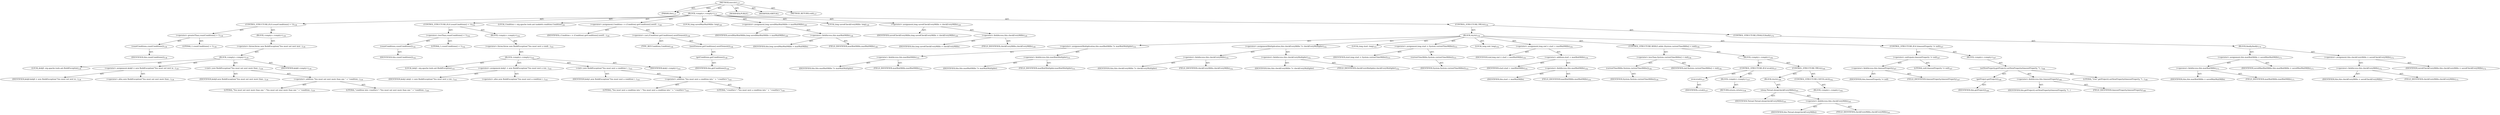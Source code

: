 digraph "execute" {  
"111669149701" [label = <(METHOD,execute)<SUB>137</SUB>> ]
"115964116992" [label = <(PARAM,this)<SUB>137</SUB>> ]
"25769803781" [label = <(BLOCK,&lt;empty&gt;,&lt;empty&gt;)<SUB>137</SUB>> ]
"47244640256" [label = <(CONTROL_STRUCTURE,IF,if (countConditions() &gt; 1))<SUB>138</SUB>> ]
"30064771084" [label = <(&lt;operator&gt;.greaterThan,countConditions() &gt; 1)<SUB>138</SUB>> ]
"30064771085" [label = <(countConditions,countConditions())<SUB>138</SUB>> ]
"68719476736" [label = <(IDENTIFIER,this,countConditions())<SUB>138</SUB>> ]
"90194313216" [label = <(LITERAL,1,countConditions() &gt; 1)<SUB>138</SUB>> ]
"25769803782" [label = <(BLOCK,&lt;empty&gt;,&lt;empty&gt;)<SUB>138</SUB>> ]
"30064771086" [label = <(&lt;operator&gt;.throw,throw new BuildException(&quot;You must not nest mor...)<SUB>139</SUB>> ]
"25769803783" [label = <(BLOCK,&lt;empty&gt;,&lt;empty&gt;)<SUB>139</SUB>> ]
"94489280512" [label = <(LOCAL,$obj0: org.apache.tools.ant.BuildException)<SUB>139</SUB>> ]
"30064771087" [label = <(&lt;operator&gt;.assignment,$obj0 = new BuildException(&quot;You must not nest m...)<SUB>139</SUB>> ]
"68719476751" [label = <(IDENTIFIER,$obj0,$obj0 = new BuildException(&quot;You must not nest m...)<SUB>139</SUB>> ]
"30064771088" [label = <(&lt;operator&gt;.alloc,new BuildException(&quot;You must not nest more than...)<SUB>139</SUB>> ]
"30064771089" [label = <(&lt;init&gt;,new BuildException(&quot;You must not nest more than...)<SUB>139</SUB>> ]
"68719476752" [label = <(IDENTIFIER,$obj0,new BuildException(&quot;You must not nest more than...)<SUB>139</SUB>> ]
"30064771090" [label = <(&lt;operator&gt;.addition,&quot;You must not nest more than one &quot; + &quot;condition...)<SUB>139</SUB>> ]
"90194313217" [label = <(LITERAL,&quot;You must not nest more than one &quot;,&quot;You must not nest more than one &quot; + &quot;condition...)<SUB>139</SUB>> ]
"90194313218" [label = <(LITERAL,&quot;condition into &lt;waitfor&gt;&quot;,&quot;You must not nest more than one &quot; + &quot;condition...)<SUB>140</SUB>> ]
"68719476753" [label = <(IDENTIFIER,$obj0,&lt;empty&gt;)<SUB>139</SUB>> ]
"47244640257" [label = <(CONTROL_STRUCTURE,IF,if (countConditions() &lt; 1))<SUB>142</SUB>> ]
"30064771091" [label = <(&lt;operator&gt;.lessThan,countConditions() &lt; 1)<SUB>142</SUB>> ]
"30064771092" [label = <(countConditions,countConditions())<SUB>142</SUB>> ]
"68719476737" [label = <(IDENTIFIER,this,countConditions())<SUB>142</SUB>> ]
"90194313219" [label = <(LITERAL,1,countConditions() &lt; 1)<SUB>142</SUB>> ]
"25769803784" [label = <(BLOCK,&lt;empty&gt;,&lt;empty&gt;)<SUB>142</SUB>> ]
"30064771093" [label = <(&lt;operator&gt;.throw,throw new BuildException(&quot;You must nest a condi...)<SUB>143</SUB>> ]
"25769803785" [label = <(BLOCK,&lt;empty&gt;,&lt;empty&gt;)<SUB>143</SUB>> ]
"94489280513" [label = <(LOCAL,$obj1: org.apache.tools.ant.BuildException)<SUB>143</SUB>> ]
"30064771094" [label = <(&lt;operator&gt;.assignment,$obj1 = new BuildException(&quot;You must nest a con...)<SUB>143</SUB>> ]
"68719476754" [label = <(IDENTIFIER,$obj1,$obj1 = new BuildException(&quot;You must nest a con...)<SUB>143</SUB>> ]
"30064771095" [label = <(&lt;operator&gt;.alloc,new BuildException(&quot;You must nest a condition i...)<SUB>143</SUB>> ]
"30064771096" [label = <(&lt;init&gt;,new BuildException(&quot;You must nest a condition i...)<SUB>143</SUB>> ]
"68719476755" [label = <(IDENTIFIER,$obj1,new BuildException(&quot;You must nest a condition i...)<SUB>143</SUB>> ]
"30064771097" [label = <(&lt;operator&gt;.addition,&quot;You must nest a condition into &quot; + &quot;&lt;waitfor&gt;&quot;)<SUB>143</SUB>> ]
"90194313220" [label = <(LITERAL,&quot;You must nest a condition into &quot;,&quot;You must nest a condition into &quot; + &quot;&lt;waitfor&gt;&quot;)<SUB>143</SUB>> ]
"90194313221" [label = <(LITERAL,&quot;&lt;waitfor&gt;&quot;,&quot;You must nest a condition into &quot; + &quot;&lt;waitfor&gt;&quot;)<SUB>144</SUB>> ]
"68719476756" [label = <(IDENTIFIER,$obj1,&lt;empty&gt;)<SUB>143</SUB>> ]
"94489280514" [label = <(LOCAL,Condition c: org.apache.tools.ant.taskdefs.condition.Condition)<SUB>146</SUB>> ]
"30064771098" [label = <(&lt;operator&gt;.assignment,Condition c = (Condition) getConditions().nextE...)<SUB>146</SUB>> ]
"68719476757" [label = <(IDENTIFIER,c,Condition c = (Condition) getConditions().nextE...)<SUB>146</SUB>> ]
"30064771099" [label = <(&lt;operator&gt;.cast,(Condition) getConditions().nextElement())<SUB>146</SUB>> ]
"180388626432" [label = <(TYPE_REF,Condition,Condition)<SUB>146</SUB>> ]
"30064771100" [label = <(nextElement,getConditions().nextElement())<SUB>146</SUB>> ]
"30064771101" [label = <(getConditions,getConditions())<SUB>146</SUB>> ]
"68719476738" [label = <(IDENTIFIER,this,getConditions())<SUB>146</SUB>> ]
"94489280515" [label = <(LOCAL,long savedMaxWaitMillis: long)<SUB>148</SUB>> ]
"30064771102" [label = <(&lt;operator&gt;.assignment,long savedMaxWaitMillis = maxWaitMillis)<SUB>148</SUB>> ]
"68719476758" [label = <(IDENTIFIER,savedMaxWaitMillis,long savedMaxWaitMillis = maxWaitMillis)<SUB>148</SUB>> ]
"30064771103" [label = <(&lt;operator&gt;.fieldAccess,this.maxWaitMillis)<SUB>148</SUB>> ]
"68719476759" [label = <(IDENTIFIER,this,long savedMaxWaitMillis = maxWaitMillis)> ]
"55834574853" [label = <(FIELD_IDENTIFIER,maxWaitMillis,maxWaitMillis)<SUB>148</SUB>> ]
"94489280516" [label = <(LOCAL,long savedCheckEveryMillis: long)<SUB>149</SUB>> ]
"30064771104" [label = <(&lt;operator&gt;.assignment,long savedCheckEveryMillis = checkEveryMillis)<SUB>149</SUB>> ]
"68719476760" [label = <(IDENTIFIER,savedCheckEveryMillis,long savedCheckEveryMillis = checkEveryMillis)<SUB>149</SUB>> ]
"30064771105" [label = <(&lt;operator&gt;.fieldAccess,this.checkEveryMillis)<SUB>149</SUB>> ]
"68719476761" [label = <(IDENTIFIER,this,long savedCheckEveryMillis = checkEveryMillis)> ]
"55834574854" [label = <(FIELD_IDENTIFIER,checkEveryMillis,checkEveryMillis)<SUB>149</SUB>> ]
"47244640258" [label = <(CONTROL_STRUCTURE,TRY,try)<SUB>150</SUB>> ]
"25769803786" [label = <(BLOCK,try,try)<SUB>150</SUB>> ]
"30064771106" [label = <(&lt;operator&gt;.assignmentMultiplication,this.maxWaitMillis *= maxWaitMultiplier)<SUB>151</SUB>> ]
"30064771107" [label = <(&lt;operator&gt;.fieldAccess,this.maxWaitMillis)<SUB>151</SUB>> ]
"68719476762" [label = <(IDENTIFIER,this,this.maxWaitMillis *= maxWaitMultiplier)> ]
"55834574855" [label = <(FIELD_IDENTIFIER,maxWaitMillis,maxWaitMillis)<SUB>151</SUB>> ]
"30064771108" [label = <(&lt;operator&gt;.fieldAccess,this.maxWaitMultiplier)<SUB>151</SUB>> ]
"68719476763" [label = <(IDENTIFIER,this,this.maxWaitMillis *= maxWaitMultiplier)> ]
"55834574856" [label = <(FIELD_IDENTIFIER,maxWaitMultiplier,maxWaitMultiplier)<SUB>151</SUB>> ]
"30064771109" [label = <(&lt;operator&gt;.assignmentMultiplication,this.checkEveryMillis *= checkEveryMultiplier)<SUB>152</SUB>> ]
"30064771110" [label = <(&lt;operator&gt;.fieldAccess,this.checkEveryMillis)<SUB>152</SUB>> ]
"68719476764" [label = <(IDENTIFIER,this,this.checkEveryMillis *= checkEveryMultiplier)> ]
"55834574857" [label = <(FIELD_IDENTIFIER,checkEveryMillis,checkEveryMillis)<SUB>152</SUB>> ]
"30064771111" [label = <(&lt;operator&gt;.fieldAccess,this.checkEveryMultiplier)<SUB>152</SUB>> ]
"68719476765" [label = <(IDENTIFIER,this,this.checkEveryMillis *= checkEveryMultiplier)> ]
"55834574858" [label = <(FIELD_IDENTIFIER,checkEveryMultiplier,checkEveryMultiplier)<SUB>152</SUB>> ]
"94489280517" [label = <(LOCAL,long start: long)<SUB>153</SUB>> ]
"30064771112" [label = <(&lt;operator&gt;.assignment,long start = System.currentTimeMillis())<SUB>153</SUB>> ]
"68719476766" [label = <(IDENTIFIER,start,long start = System.currentTimeMillis())<SUB>153</SUB>> ]
"30064771113" [label = <(currentTimeMillis,System.currentTimeMillis())<SUB>153</SUB>> ]
"68719476767" [label = <(IDENTIFIER,System,System.currentTimeMillis())<SUB>153</SUB>> ]
"94489280518" [label = <(LOCAL,long end: long)<SUB>154</SUB>> ]
"30064771114" [label = <(&lt;operator&gt;.assignment,long end = start + maxWaitMillis)<SUB>154</SUB>> ]
"68719476768" [label = <(IDENTIFIER,end,long end = start + maxWaitMillis)<SUB>154</SUB>> ]
"30064771115" [label = <(&lt;operator&gt;.addition,start + maxWaitMillis)<SUB>154</SUB>> ]
"68719476769" [label = <(IDENTIFIER,start,start + maxWaitMillis)<SUB>154</SUB>> ]
"30064771116" [label = <(&lt;operator&gt;.fieldAccess,this.maxWaitMillis)<SUB>154</SUB>> ]
"68719476770" [label = <(IDENTIFIER,this,start + maxWaitMillis)> ]
"55834574859" [label = <(FIELD_IDENTIFIER,maxWaitMillis,maxWaitMillis)<SUB>154</SUB>> ]
"47244640259" [label = <(CONTROL_STRUCTURE,WHILE,while (System.currentTimeMillis() &lt; end))<SUB>156</SUB>> ]
"30064771117" [label = <(&lt;operator&gt;.lessThan,System.currentTimeMillis() &lt; end)<SUB>156</SUB>> ]
"30064771118" [label = <(currentTimeMillis,System.currentTimeMillis())<SUB>156</SUB>> ]
"68719476771" [label = <(IDENTIFIER,System,System.currentTimeMillis())<SUB>156</SUB>> ]
"68719476772" [label = <(IDENTIFIER,end,System.currentTimeMillis() &lt; end)<SUB>156</SUB>> ]
"25769803787" [label = <(BLOCK,&lt;empty&gt;,&lt;empty&gt;)<SUB>156</SUB>> ]
"47244640260" [label = <(CONTROL_STRUCTURE,IF,if (eval()))<SUB>157</SUB>> ]
"30064771119" [label = <(eval,eval())<SUB>157</SUB>> ]
"68719476773" [label = <(IDENTIFIER,c,eval())<SUB>157</SUB>> ]
"25769803788" [label = <(BLOCK,&lt;empty&gt;,&lt;empty&gt;)<SUB>157</SUB>> ]
"146028888064" [label = <(RETURN,return;,return;)<SUB>158</SUB>> ]
"47244640261" [label = <(CONTROL_STRUCTURE,TRY,try)<SUB>160</SUB>> ]
"25769803789" [label = <(BLOCK,try,try)<SUB>160</SUB>> ]
"30064771120" [label = <(sleep,Thread.sleep(checkEveryMillis))<SUB>161</SUB>> ]
"68719476774" [label = <(IDENTIFIER,Thread,Thread.sleep(checkEveryMillis))<SUB>161</SUB>> ]
"30064771121" [label = <(&lt;operator&gt;.fieldAccess,this.checkEveryMillis)<SUB>161</SUB>> ]
"68719476775" [label = <(IDENTIFIER,this,Thread.sleep(checkEveryMillis))> ]
"55834574860" [label = <(FIELD_IDENTIFIER,checkEveryMillis,checkEveryMillis)<SUB>161</SUB>> ]
"47244640262" [label = <(CONTROL_STRUCTURE,CATCH,catch)<SUB>162</SUB>> ]
"25769803790" [label = <(BLOCK,&lt;empty&gt;,&lt;empty&gt;)<SUB>162</SUB>> ]
"47244640263" [label = <(CONTROL_STRUCTURE,IF,if (timeoutProperty != null))<SUB>167</SUB>> ]
"30064771122" [label = <(&lt;operator&gt;.notEquals,timeoutProperty != null)<SUB>167</SUB>> ]
"30064771123" [label = <(&lt;operator&gt;.fieldAccess,this.timeoutProperty)<SUB>167</SUB>> ]
"68719476776" [label = <(IDENTIFIER,this,timeoutProperty != null)> ]
"55834574861" [label = <(FIELD_IDENTIFIER,timeoutProperty,timeoutProperty)<SUB>167</SUB>> ]
"90194313222" [label = <(LITERAL,null,timeoutProperty != null)<SUB>167</SUB>> ]
"25769803791" [label = <(BLOCK,&lt;empty&gt;,&lt;empty&gt;)<SUB>167</SUB>> ]
"30064771124" [label = <(setNewProperty,getProject().setNewProperty(timeoutProperty, &quot;t...)<SUB>168</SUB>> ]
"30064771125" [label = <(getProject,getProject())<SUB>168</SUB>> ]
"68719476739" [label = <(IDENTIFIER,this,getProject())<SUB>168</SUB>> ]
"30064771126" [label = <(&lt;operator&gt;.fieldAccess,this.timeoutProperty)<SUB>168</SUB>> ]
"68719476777" [label = <(IDENTIFIER,this,getProject().setNewProperty(timeoutProperty, &quot;t...)> ]
"55834574862" [label = <(FIELD_IDENTIFIER,timeoutProperty,timeoutProperty)<SUB>168</SUB>> ]
"90194313223" [label = <(LITERAL,&quot;true&quot;,getProject().setNewProperty(timeoutProperty, &quot;t...)<SUB>168</SUB>> ]
"47244640264" [label = <(CONTROL_STRUCTURE,FINALLY,finally)<SUB>170</SUB>> ]
"25769803792" [label = <(BLOCK,finally,finally)<SUB>170</SUB>> ]
"30064771127" [label = <(&lt;operator&gt;.assignment,this.maxWaitMillis = savedMaxWaitMillis)<SUB>171</SUB>> ]
"30064771128" [label = <(&lt;operator&gt;.fieldAccess,this.maxWaitMillis)<SUB>171</SUB>> ]
"68719476778" [label = <(IDENTIFIER,this,this.maxWaitMillis = savedMaxWaitMillis)> ]
"55834574863" [label = <(FIELD_IDENTIFIER,maxWaitMillis,maxWaitMillis)<SUB>171</SUB>> ]
"68719476779" [label = <(IDENTIFIER,savedMaxWaitMillis,this.maxWaitMillis = savedMaxWaitMillis)<SUB>171</SUB>> ]
"30064771129" [label = <(&lt;operator&gt;.assignment,this.checkEveryMillis = savedCheckEveryMillis)<SUB>172</SUB>> ]
"30064771130" [label = <(&lt;operator&gt;.fieldAccess,this.checkEveryMillis)<SUB>172</SUB>> ]
"68719476780" [label = <(IDENTIFIER,this,this.checkEveryMillis = savedCheckEveryMillis)> ]
"55834574864" [label = <(FIELD_IDENTIFIER,checkEveryMillis,checkEveryMillis)<SUB>172</SUB>> ]
"68719476781" [label = <(IDENTIFIER,savedCheckEveryMillis,this.checkEveryMillis = savedCheckEveryMillis)<SUB>172</SUB>> ]
"133143986191" [label = <(MODIFIER,PUBLIC)> ]
"133143986192" [label = <(MODIFIER,VIRTUAL)> ]
"128849018885" [label = <(METHOD_RETURN,void)<SUB>137</SUB>> ]
  "111669149701" -> "115964116992"  [ label = "AST: "] 
  "111669149701" -> "25769803781"  [ label = "AST: "] 
  "111669149701" -> "133143986191"  [ label = "AST: "] 
  "111669149701" -> "133143986192"  [ label = "AST: "] 
  "111669149701" -> "128849018885"  [ label = "AST: "] 
  "25769803781" -> "47244640256"  [ label = "AST: "] 
  "25769803781" -> "47244640257"  [ label = "AST: "] 
  "25769803781" -> "94489280514"  [ label = "AST: "] 
  "25769803781" -> "30064771098"  [ label = "AST: "] 
  "25769803781" -> "94489280515"  [ label = "AST: "] 
  "25769803781" -> "30064771102"  [ label = "AST: "] 
  "25769803781" -> "94489280516"  [ label = "AST: "] 
  "25769803781" -> "30064771104"  [ label = "AST: "] 
  "25769803781" -> "47244640258"  [ label = "AST: "] 
  "47244640256" -> "30064771084"  [ label = "AST: "] 
  "47244640256" -> "25769803782"  [ label = "AST: "] 
  "30064771084" -> "30064771085"  [ label = "AST: "] 
  "30064771084" -> "90194313216"  [ label = "AST: "] 
  "30064771085" -> "68719476736"  [ label = "AST: "] 
  "25769803782" -> "30064771086"  [ label = "AST: "] 
  "30064771086" -> "25769803783"  [ label = "AST: "] 
  "25769803783" -> "94489280512"  [ label = "AST: "] 
  "25769803783" -> "30064771087"  [ label = "AST: "] 
  "25769803783" -> "30064771089"  [ label = "AST: "] 
  "25769803783" -> "68719476753"  [ label = "AST: "] 
  "30064771087" -> "68719476751"  [ label = "AST: "] 
  "30064771087" -> "30064771088"  [ label = "AST: "] 
  "30064771089" -> "68719476752"  [ label = "AST: "] 
  "30064771089" -> "30064771090"  [ label = "AST: "] 
  "30064771090" -> "90194313217"  [ label = "AST: "] 
  "30064771090" -> "90194313218"  [ label = "AST: "] 
  "47244640257" -> "30064771091"  [ label = "AST: "] 
  "47244640257" -> "25769803784"  [ label = "AST: "] 
  "30064771091" -> "30064771092"  [ label = "AST: "] 
  "30064771091" -> "90194313219"  [ label = "AST: "] 
  "30064771092" -> "68719476737"  [ label = "AST: "] 
  "25769803784" -> "30064771093"  [ label = "AST: "] 
  "30064771093" -> "25769803785"  [ label = "AST: "] 
  "25769803785" -> "94489280513"  [ label = "AST: "] 
  "25769803785" -> "30064771094"  [ label = "AST: "] 
  "25769803785" -> "30064771096"  [ label = "AST: "] 
  "25769803785" -> "68719476756"  [ label = "AST: "] 
  "30064771094" -> "68719476754"  [ label = "AST: "] 
  "30064771094" -> "30064771095"  [ label = "AST: "] 
  "30064771096" -> "68719476755"  [ label = "AST: "] 
  "30064771096" -> "30064771097"  [ label = "AST: "] 
  "30064771097" -> "90194313220"  [ label = "AST: "] 
  "30064771097" -> "90194313221"  [ label = "AST: "] 
  "30064771098" -> "68719476757"  [ label = "AST: "] 
  "30064771098" -> "30064771099"  [ label = "AST: "] 
  "30064771099" -> "180388626432"  [ label = "AST: "] 
  "30064771099" -> "30064771100"  [ label = "AST: "] 
  "30064771100" -> "30064771101"  [ label = "AST: "] 
  "30064771101" -> "68719476738"  [ label = "AST: "] 
  "30064771102" -> "68719476758"  [ label = "AST: "] 
  "30064771102" -> "30064771103"  [ label = "AST: "] 
  "30064771103" -> "68719476759"  [ label = "AST: "] 
  "30064771103" -> "55834574853"  [ label = "AST: "] 
  "30064771104" -> "68719476760"  [ label = "AST: "] 
  "30064771104" -> "30064771105"  [ label = "AST: "] 
  "30064771105" -> "68719476761"  [ label = "AST: "] 
  "30064771105" -> "55834574854"  [ label = "AST: "] 
  "47244640258" -> "25769803786"  [ label = "AST: "] 
  "47244640258" -> "47244640264"  [ label = "AST: "] 
  "25769803786" -> "30064771106"  [ label = "AST: "] 
  "25769803786" -> "30064771109"  [ label = "AST: "] 
  "25769803786" -> "94489280517"  [ label = "AST: "] 
  "25769803786" -> "30064771112"  [ label = "AST: "] 
  "25769803786" -> "94489280518"  [ label = "AST: "] 
  "25769803786" -> "30064771114"  [ label = "AST: "] 
  "25769803786" -> "47244640259"  [ label = "AST: "] 
  "25769803786" -> "47244640263"  [ label = "AST: "] 
  "30064771106" -> "30064771107"  [ label = "AST: "] 
  "30064771106" -> "30064771108"  [ label = "AST: "] 
  "30064771107" -> "68719476762"  [ label = "AST: "] 
  "30064771107" -> "55834574855"  [ label = "AST: "] 
  "30064771108" -> "68719476763"  [ label = "AST: "] 
  "30064771108" -> "55834574856"  [ label = "AST: "] 
  "30064771109" -> "30064771110"  [ label = "AST: "] 
  "30064771109" -> "30064771111"  [ label = "AST: "] 
  "30064771110" -> "68719476764"  [ label = "AST: "] 
  "30064771110" -> "55834574857"  [ label = "AST: "] 
  "30064771111" -> "68719476765"  [ label = "AST: "] 
  "30064771111" -> "55834574858"  [ label = "AST: "] 
  "30064771112" -> "68719476766"  [ label = "AST: "] 
  "30064771112" -> "30064771113"  [ label = "AST: "] 
  "30064771113" -> "68719476767"  [ label = "AST: "] 
  "30064771114" -> "68719476768"  [ label = "AST: "] 
  "30064771114" -> "30064771115"  [ label = "AST: "] 
  "30064771115" -> "68719476769"  [ label = "AST: "] 
  "30064771115" -> "30064771116"  [ label = "AST: "] 
  "30064771116" -> "68719476770"  [ label = "AST: "] 
  "30064771116" -> "55834574859"  [ label = "AST: "] 
  "47244640259" -> "30064771117"  [ label = "AST: "] 
  "47244640259" -> "25769803787"  [ label = "AST: "] 
  "30064771117" -> "30064771118"  [ label = "AST: "] 
  "30064771117" -> "68719476772"  [ label = "AST: "] 
  "30064771118" -> "68719476771"  [ label = "AST: "] 
  "25769803787" -> "47244640260"  [ label = "AST: "] 
  "25769803787" -> "47244640261"  [ label = "AST: "] 
  "47244640260" -> "30064771119"  [ label = "AST: "] 
  "47244640260" -> "25769803788"  [ label = "AST: "] 
  "30064771119" -> "68719476773"  [ label = "AST: "] 
  "25769803788" -> "146028888064"  [ label = "AST: "] 
  "47244640261" -> "25769803789"  [ label = "AST: "] 
  "47244640261" -> "47244640262"  [ label = "AST: "] 
  "25769803789" -> "30064771120"  [ label = "AST: "] 
  "30064771120" -> "68719476774"  [ label = "AST: "] 
  "30064771120" -> "30064771121"  [ label = "AST: "] 
  "30064771121" -> "68719476775"  [ label = "AST: "] 
  "30064771121" -> "55834574860"  [ label = "AST: "] 
  "47244640262" -> "25769803790"  [ label = "AST: "] 
  "47244640263" -> "30064771122"  [ label = "AST: "] 
  "47244640263" -> "25769803791"  [ label = "AST: "] 
  "30064771122" -> "30064771123"  [ label = "AST: "] 
  "30064771122" -> "90194313222"  [ label = "AST: "] 
  "30064771123" -> "68719476776"  [ label = "AST: "] 
  "30064771123" -> "55834574861"  [ label = "AST: "] 
  "25769803791" -> "30064771124"  [ label = "AST: "] 
  "30064771124" -> "30064771125"  [ label = "AST: "] 
  "30064771124" -> "30064771126"  [ label = "AST: "] 
  "30064771124" -> "90194313223"  [ label = "AST: "] 
  "30064771125" -> "68719476739"  [ label = "AST: "] 
  "30064771126" -> "68719476777"  [ label = "AST: "] 
  "30064771126" -> "55834574862"  [ label = "AST: "] 
  "47244640264" -> "25769803792"  [ label = "AST: "] 
  "25769803792" -> "30064771127"  [ label = "AST: "] 
  "25769803792" -> "30064771129"  [ label = "AST: "] 
  "30064771127" -> "30064771128"  [ label = "AST: "] 
  "30064771127" -> "68719476779"  [ label = "AST: "] 
  "30064771128" -> "68719476778"  [ label = "AST: "] 
  "30064771128" -> "55834574863"  [ label = "AST: "] 
  "30064771129" -> "30064771130"  [ label = "AST: "] 
  "30064771129" -> "68719476781"  [ label = "AST: "] 
  "30064771130" -> "68719476780"  [ label = "AST: "] 
  "30064771130" -> "55834574864"  [ label = "AST: "] 
  "111669149701" -> "115964116992"  [ label = "DDG: "] 
}
